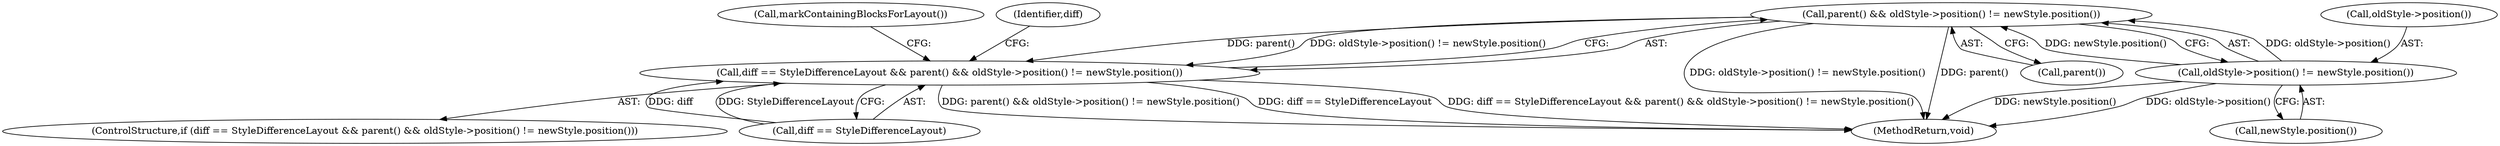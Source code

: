 digraph "1_Chrome_b2b21468c1f7f08b30a7c1755316f6026c50eb2a_5@del" {
"1000137" [label="(Call,parent() && oldStyle->position() != newStyle.position())"];
"1000139" [label="(Call,oldStyle->position() != newStyle.position())"];
"1000133" [label="(Call,diff == StyleDifferenceLayout && parent() && oldStyle->position() != newStyle.position())"];
"1000137" [label="(Call,parent() && oldStyle->position() != newStyle.position())"];
"1000143" [label="(Call,markContainingBlocksForLayout())"];
"1000168" [label="(MethodReturn,void)"];
"1000132" [label="(ControlStructure,if (diff == StyleDifferenceLayout && parent() && oldStyle->position() != newStyle.position()))"];
"1000140" [label="(Call,oldStyle->position())"];
"1000134" [label="(Call,diff == StyleDifferenceLayout)"];
"1000138" [label="(Call,parent())"];
"1000141" [label="(Call,newStyle.position())"];
"1000133" [label="(Call,diff == StyleDifferenceLayout && parent() && oldStyle->position() != newStyle.position())"];
"1000166" [label="(Identifier,diff)"];
"1000139" [label="(Call,oldStyle->position() != newStyle.position())"];
"1000137" -> "1000133"  [label="AST: "];
"1000137" -> "1000138"  [label="CFG: "];
"1000137" -> "1000139"  [label="CFG: "];
"1000138" -> "1000137"  [label="AST: "];
"1000139" -> "1000137"  [label="AST: "];
"1000133" -> "1000137"  [label="CFG: "];
"1000137" -> "1000168"  [label="DDG: oldStyle->position() != newStyle.position()"];
"1000137" -> "1000168"  [label="DDG: parent()"];
"1000137" -> "1000133"  [label="DDG: parent()"];
"1000137" -> "1000133"  [label="DDG: oldStyle->position() != newStyle.position()"];
"1000139" -> "1000137"  [label="DDG: oldStyle->position()"];
"1000139" -> "1000137"  [label="DDG: newStyle.position()"];
"1000139" -> "1000141"  [label="CFG: "];
"1000140" -> "1000139"  [label="AST: "];
"1000141" -> "1000139"  [label="AST: "];
"1000139" -> "1000168"  [label="DDG: newStyle.position()"];
"1000139" -> "1000168"  [label="DDG: oldStyle->position()"];
"1000133" -> "1000132"  [label="AST: "];
"1000133" -> "1000134"  [label="CFG: "];
"1000134" -> "1000133"  [label="AST: "];
"1000143" -> "1000133"  [label="CFG: "];
"1000166" -> "1000133"  [label="CFG: "];
"1000133" -> "1000168"  [label="DDG: diff == StyleDifferenceLayout"];
"1000133" -> "1000168"  [label="DDG: diff == StyleDifferenceLayout && parent() && oldStyle->position() != newStyle.position()"];
"1000133" -> "1000168"  [label="DDG: parent() && oldStyle->position() != newStyle.position()"];
"1000134" -> "1000133"  [label="DDG: diff"];
"1000134" -> "1000133"  [label="DDG: StyleDifferenceLayout"];
}
